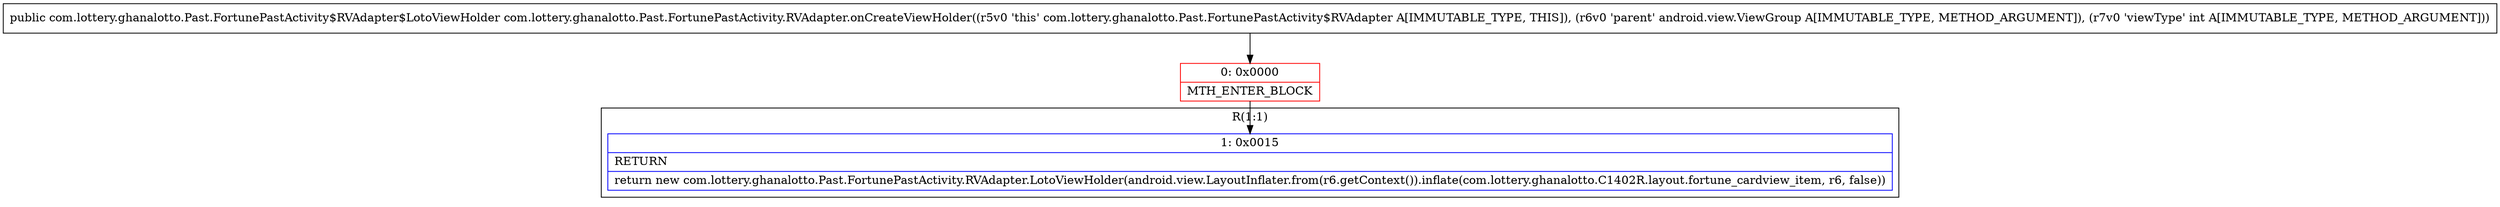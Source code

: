 digraph "CFG forcom.lottery.ghanalotto.Past.FortunePastActivity.RVAdapter.onCreateViewHolder(Landroid\/view\/ViewGroup;I)Lcom\/lottery\/ghanalotto\/Past\/FortunePastActivity$RVAdapter$LotoViewHolder;" {
subgraph cluster_Region_614547348 {
label = "R(1:1)";
node [shape=record,color=blue];
Node_1 [shape=record,label="{1\:\ 0x0015|RETURN\l|return new com.lottery.ghanalotto.Past.FortunePastActivity.RVAdapter.LotoViewHolder(android.view.LayoutInflater.from(r6.getContext()).inflate(com.lottery.ghanalotto.C1402R.layout.fortune_cardview_item, r6, false))\l}"];
}
Node_0 [shape=record,color=red,label="{0\:\ 0x0000|MTH_ENTER_BLOCK\l}"];
MethodNode[shape=record,label="{public com.lottery.ghanalotto.Past.FortunePastActivity$RVAdapter$LotoViewHolder com.lottery.ghanalotto.Past.FortunePastActivity.RVAdapter.onCreateViewHolder((r5v0 'this' com.lottery.ghanalotto.Past.FortunePastActivity$RVAdapter A[IMMUTABLE_TYPE, THIS]), (r6v0 'parent' android.view.ViewGroup A[IMMUTABLE_TYPE, METHOD_ARGUMENT]), (r7v0 'viewType' int A[IMMUTABLE_TYPE, METHOD_ARGUMENT])) }"];
MethodNode -> Node_0;
Node_0 -> Node_1;
}

